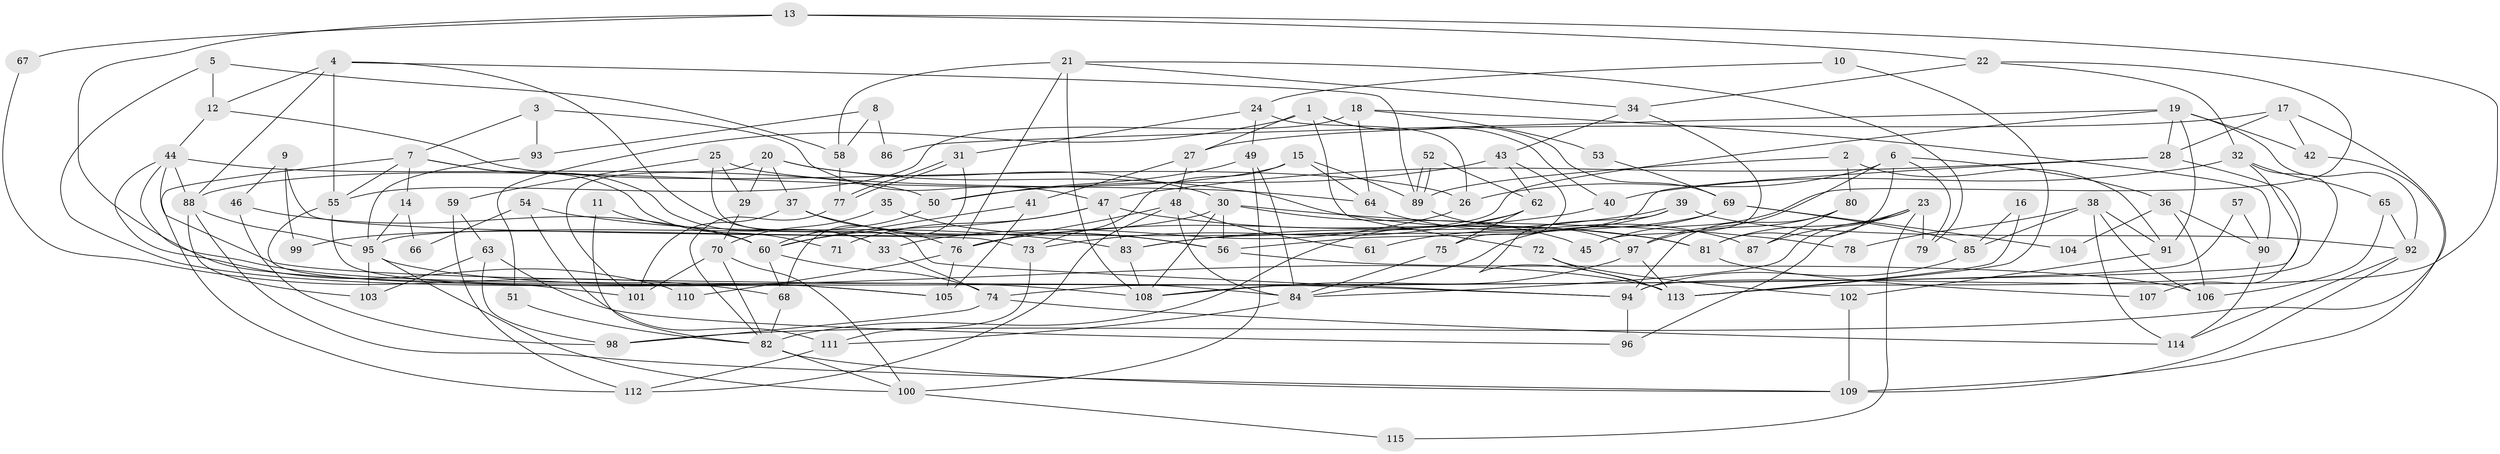 // Generated by graph-tools (version 1.1) at 2025/50/03/09/25 03:50:13]
// undirected, 115 vertices, 230 edges
graph export_dot {
graph [start="1"]
  node [color=gray90,style=filled];
  1;
  2;
  3;
  4;
  5;
  6;
  7;
  8;
  9;
  10;
  11;
  12;
  13;
  14;
  15;
  16;
  17;
  18;
  19;
  20;
  21;
  22;
  23;
  24;
  25;
  26;
  27;
  28;
  29;
  30;
  31;
  32;
  33;
  34;
  35;
  36;
  37;
  38;
  39;
  40;
  41;
  42;
  43;
  44;
  45;
  46;
  47;
  48;
  49;
  50;
  51;
  52;
  53;
  54;
  55;
  56;
  57;
  58;
  59;
  60;
  61;
  62;
  63;
  64;
  65;
  66;
  67;
  68;
  69;
  70;
  71;
  72;
  73;
  74;
  75;
  76;
  77;
  78;
  79;
  80;
  81;
  82;
  83;
  84;
  85;
  86;
  87;
  88;
  89;
  90;
  91;
  92;
  93;
  94;
  95;
  96;
  97;
  98;
  99;
  100;
  101;
  102;
  103;
  104;
  105;
  106;
  107;
  108;
  109;
  110;
  111;
  112;
  113;
  114;
  115;
  1 -- 69;
  1 -- 40;
  1 -- 27;
  1 -- 51;
  1 -- 72;
  2 -- 80;
  2 -- 89;
  2 -- 91;
  3 -- 7;
  3 -- 47;
  3 -- 93;
  4 -- 12;
  4 -- 88;
  4 -- 33;
  4 -- 55;
  4 -- 89;
  5 -- 58;
  5 -- 108;
  5 -- 12;
  6 -- 79;
  6 -- 97;
  6 -- 26;
  6 -- 36;
  6 -- 81;
  7 -- 112;
  7 -- 33;
  7 -- 14;
  7 -- 55;
  7 -- 71;
  8 -- 58;
  8 -- 93;
  8 -- 86;
  9 -- 73;
  9 -- 46;
  9 -- 99;
  10 -- 24;
  10 -- 113;
  11 -- 82;
  11 -- 60;
  12 -- 44;
  12 -- 26;
  13 -- 84;
  13 -- 94;
  13 -- 22;
  13 -- 67;
  14 -- 95;
  14 -- 66;
  15 -- 89;
  15 -- 88;
  15 -- 64;
  15 -- 73;
  16 -- 113;
  16 -- 85;
  17 -- 98;
  17 -- 42;
  17 -- 27;
  17 -- 28;
  18 -- 90;
  18 -- 55;
  18 -- 53;
  18 -- 64;
  19 -- 92;
  19 -- 28;
  19 -- 42;
  19 -- 86;
  19 -- 91;
  19 -- 95;
  20 -- 37;
  20 -- 81;
  20 -- 29;
  20 -- 30;
  20 -- 101;
  21 -- 34;
  21 -- 76;
  21 -- 58;
  21 -- 79;
  21 -- 108;
  22 -- 45;
  22 -- 32;
  22 -- 34;
  23 -- 84;
  23 -- 87;
  23 -- 79;
  23 -- 81;
  23 -- 96;
  23 -- 115;
  24 -- 26;
  24 -- 49;
  24 -- 31;
  25 -- 64;
  25 -- 29;
  25 -- 59;
  25 -- 94;
  26 -- 33;
  27 -- 41;
  27 -- 48;
  28 -- 56;
  28 -- 47;
  28 -- 107;
  29 -- 70;
  30 -- 108;
  30 -- 45;
  30 -- 56;
  30 -- 78;
  30 -- 99;
  31 -- 77;
  31 -- 77;
  31 -- 68;
  32 -- 113;
  32 -- 40;
  32 -- 65;
  32 -- 108;
  33 -- 74;
  34 -- 43;
  34 -- 45;
  35 -- 56;
  35 -- 70;
  36 -- 106;
  36 -- 90;
  36 -- 104;
  37 -- 76;
  37 -- 101;
  37 -- 56;
  38 -- 114;
  38 -- 91;
  38 -- 78;
  38 -- 85;
  38 -- 106;
  39 -- 113;
  39 -- 83;
  39 -- 61;
  39 -- 92;
  40 -- 76;
  41 -- 105;
  41 -- 60;
  42 -- 109;
  43 -- 75;
  43 -- 50;
  43 -- 62;
  44 -- 88;
  44 -- 94;
  44 -- 50;
  44 -- 105;
  44 -- 110;
  46 -- 98;
  46 -- 60;
  47 -- 81;
  47 -- 60;
  47 -- 71;
  47 -- 83;
  48 -- 84;
  48 -- 61;
  48 -- 76;
  48 -- 112;
  49 -- 50;
  49 -- 100;
  49 -- 84;
  50 -- 60;
  51 -- 82;
  52 -- 89;
  52 -- 89;
  52 -- 62;
  53 -- 69;
  54 -- 111;
  54 -- 83;
  54 -- 66;
  55 -- 101;
  55 -- 105;
  56 -- 106;
  57 -- 74;
  57 -- 90;
  58 -- 77;
  59 -- 63;
  59 -- 112;
  60 -- 68;
  60 -- 74;
  62 -- 82;
  62 -- 73;
  62 -- 75;
  63 -- 103;
  63 -- 96;
  63 -- 98;
  64 -- 87;
  65 -- 106;
  65 -- 92;
  67 -- 68;
  68 -- 82;
  69 -- 84;
  69 -- 83;
  69 -- 85;
  69 -- 104;
  70 -- 82;
  70 -- 101;
  70 -- 100;
  72 -- 102;
  72 -- 113;
  73 -- 111;
  74 -- 98;
  74 -- 114;
  75 -- 84;
  76 -- 105;
  76 -- 110;
  77 -- 82;
  80 -- 94;
  80 -- 97;
  80 -- 87;
  81 -- 107;
  82 -- 100;
  82 -- 109;
  83 -- 108;
  84 -- 111;
  85 -- 94;
  88 -- 109;
  88 -- 95;
  88 -- 103;
  89 -- 97;
  90 -- 114;
  91 -- 102;
  92 -- 109;
  92 -- 114;
  93 -- 95;
  94 -- 96;
  95 -- 113;
  95 -- 100;
  95 -- 103;
  97 -- 108;
  97 -- 113;
  100 -- 115;
  102 -- 109;
  111 -- 112;
}
